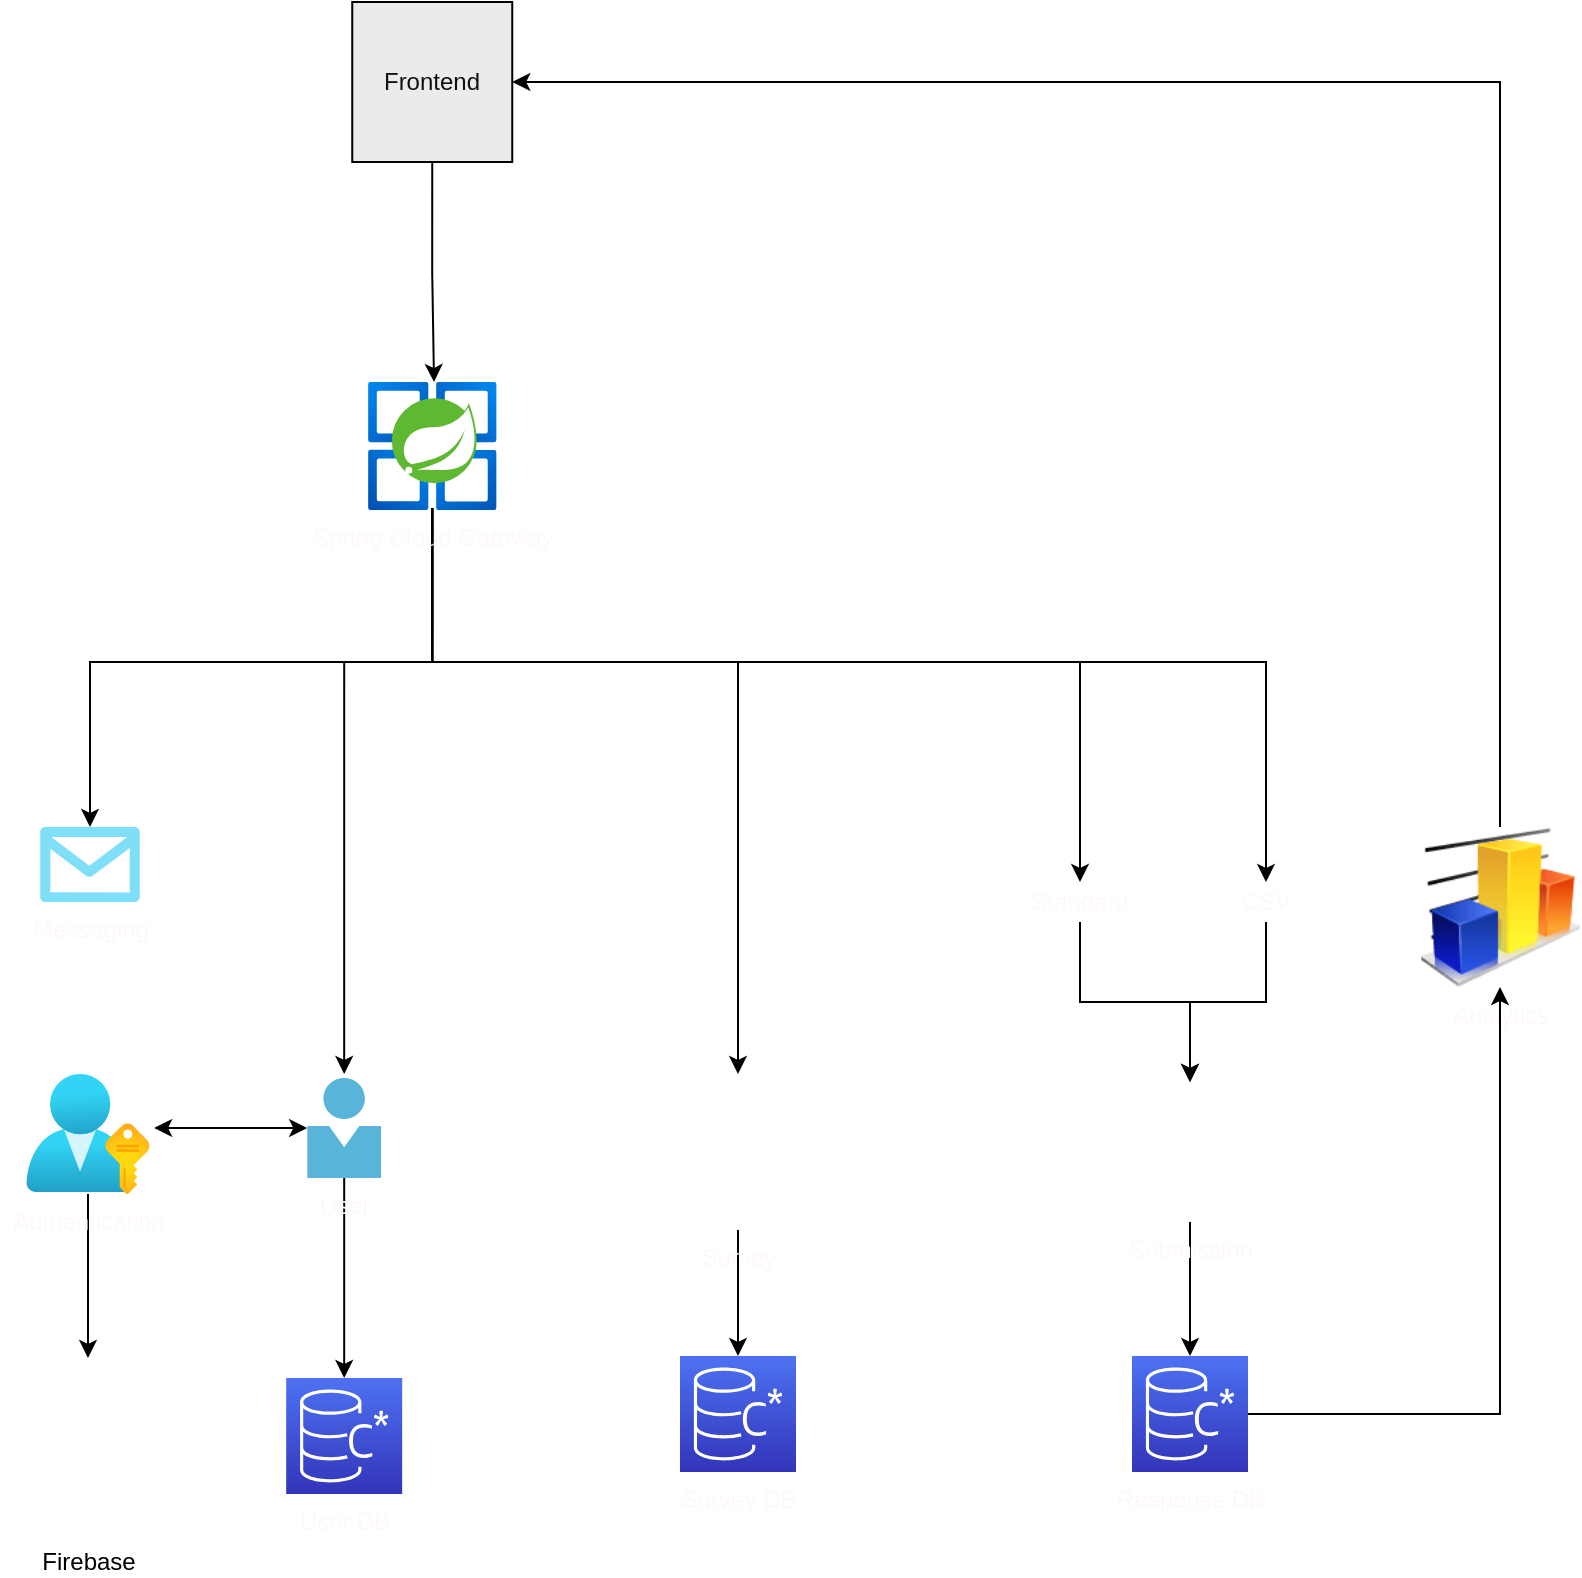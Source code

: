 <mxfile version="14.6.13" type="github"><diagram id="m6wSrw7nESVVqsvJc_a2" name="Page-1"><mxGraphModel dx="1688" dy="901" grid="1" gridSize="10" guides="1" tooltips="1" connect="1" arrows="1" fold="1" page="1" pageScale="1" pageWidth="850" pageHeight="1100" math="0" shadow="0"><root><mxCell id="0"/><mxCell id="1" parent="0"/><mxCell id="dxBxNuiAtnLsyOeUxExs-49" style="edgeStyle=orthogonalEdgeStyle;rounded=0;orthogonalLoop=1;jettySize=auto;html=1;exitX=0.5;exitY=1;exitDx=0;exitDy=0;exitPerimeter=0;entryX=0.5;entryY=-0.04;entryDx=0;entryDy=0;entryPerimeter=0;fontColor=#FFF7FE;" edge="1" parent="1" target="dxBxNuiAtnLsyOeUxExs-17"><mxGeometry relative="1" as="geometry"><mxPoint x="226.125" y="293" as="sourcePoint"/><Array as="points"><mxPoint x="226" y="370"/><mxPoint x="182" y="370"/></Array></mxGeometry></mxCell><mxCell id="dxBxNuiAtnLsyOeUxExs-60" style="edgeStyle=orthogonalEdgeStyle;rounded=0;orthogonalLoop=1;jettySize=auto;html=1;exitX=0.5;exitY=1;exitDx=0;exitDy=0;exitPerimeter=0;entryX=0.5;entryY=0;entryDx=0;entryDy=0;fontColor=#FFF7FE;" edge="1" parent="1" target="dxBxNuiAtnLsyOeUxExs-58"><mxGeometry relative="1" as="geometry"><mxPoint x="226.125" y="293" as="sourcePoint"/><Array as="points"><mxPoint x="226" y="370"/><mxPoint x="550" y="370"/></Array></mxGeometry></mxCell><mxCell id="dxBxNuiAtnLsyOeUxExs-61" style="edgeStyle=orthogonalEdgeStyle;rounded=0;orthogonalLoop=1;jettySize=auto;html=1;exitX=0.5;exitY=1;exitDx=0;exitDy=0;exitPerimeter=0;entryX=0.5;entryY=0;entryDx=0;entryDy=0;fontColor=#FFF7FE;" edge="1" parent="1" target="dxBxNuiAtnLsyOeUxExs-59"><mxGeometry relative="1" as="geometry"><mxPoint x="226.125" y="293" as="sourcePoint"/><Array as="points"><mxPoint x="226" y="370"/><mxPoint x="643" y="370"/></Array></mxGeometry></mxCell><mxCell id="dxBxNuiAtnLsyOeUxExs-68" style="edgeStyle=orthogonalEdgeStyle;rounded=0;orthogonalLoop=1;jettySize=auto;html=1;exitX=0.5;exitY=1;exitDx=0;exitDy=0;exitPerimeter=0;entryX=0.5;entryY=0;entryDx=0;entryDy=0;entryPerimeter=0;fontColor=#FFF7FE;startArrow=none;startFill=0;" edge="1" parent="1" target="dxBxNuiAtnLsyOeUxExs-23"><mxGeometry relative="1" as="geometry"><mxPoint x="226.125" y="293" as="sourcePoint"/><Array as="points"><mxPoint x="226" y="370"/><mxPoint x="55" y="370"/></Array></mxGeometry></mxCell><mxCell id="dxBxNuiAtnLsyOeUxExs-69" style="edgeStyle=orthogonalEdgeStyle;rounded=0;orthogonalLoop=1;jettySize=auto;html=1;entryX=0.5;entryY=0;entryDx=0;entryDy=0;fontColor=#FFF7FE;startArrow=none;startFill=0;endArrow=classic;endFill=1;" edge="1" parent="1" target="dxBxNuiAtnLsyOeUxExs-24"><mxGeometry relative="1" as="geometry"><mxPoint x="226.2" y="293" as="sourcePoint"/><Array as="points"><mxPoint x="226" y="370"/><mxPoint x="379" y="370"/></Array></mxGeometry></mxCell><mxCell id="dxBxNuiAtnLsyOeUxExs-8" value="Firebase" style="shape=image;html=1;verticalAlign=top;verticalLabelPosition=bottom;labelBackgroundColor=none;imageAspect=0;aspect=fixed;image=https://cdn4.iconfinder.com/data/icons/google-i-o-2016/512/google_firebase-2-128.png;fillColor=#EBEBEB;" vertex="1" parent="1"><mxGeometry x="10" y="718" width="88" height="88" as="geometry"/></mxCell><mxCell id="dxBxNuiAtnLsyOeUxExs-9" value="User DB" style="points=[[0,0,0],[0.25,0,0],[0.5,0,0],[0.75,0,0],[1,0,0],[0,1,0],[0.25,1,0],[0.5,1,0],[0.75,1,0],[1,1,0],[0,0.25,0],[0,0.5,0],[0,0.75,0],[1,0.25,0],[1,0.5,0],[1,0.75,0]];outlineConnect=0;gradientColor=#4D72F3;gradientDirection=north;fillColor=#3334B9;strokeColor=#ffffff;dashed=0;verticalLabelPosition=bottom;verticalAlign=top;align=center;html=1;fontSize=12;fontStyle=0;aspect=fixed;shape=mxgraph.aws4.resourceIcon;resIcon=mxgraph.aws4.keyspaces;labelBackgroundColor=none;fontColor=#FFF7FE;" vertex="1" parent="1"><mxGeometry x="153.09" y="728" width="58" height="58" as="geometry"/></mxCell><mxCell id="dxBxNuiAtnLsyOeUxExs-18" style="edgeStyle=orthogonalEdgeStyle;rounded=0;orthogonalLoop=1;jettySize=auto;html=1;entryX=0.5;entryY=0;entryDx=0;entryDy=0;fontColor=#FFF7FE;" edge="1" parent="1" source="dxBxNuiAtnLsyOeUxExs-15" target="dxBxNuiAtnLsyOeUxExs-8"><mxGeometry relative="1" as="geometry"/></mxCell><mxCell id="dxBxNuiAtnLsyOeUxExs-15" value="Authentication" style="aspect=fixed;html=1;points=[];align=center;image;fontSize=12;image=img/lib/azure2/azure_stack/User_Subscriptions.svg;labelBackgroundColor=none;fontColor=#FFF7FE;fillColor=#EBEBEB;" vertex="1" parent="1"><mxGeometry x="23.09" y="576" width="61.82" height="60" as="geometry"/></mxCell><mxCell id="dxBxNuiAtnLsyOeUxExs-21" style="edgeStyle=orthogonalEdgeStyle;rounded=0;orthogonalLoop=1;jettySize=auto;html=1;entryX=0.5;entryY=0;entryDx=0;entryDy=0;entryPerimeter=0;fontColor=#FFF7FE;" edge="1" parent="1" source="dxBxNuiAtnLsyOeUxExs-17" target="dxBxNuiAtnLsyOeUxExs-9"><mxGeometry relative="1" as="geometry"/></mxCell><mxCell id="dxBxNuiAtnLsyOeUxExs-66" style="edgeStyle=orthogonalEdgeStyle;rounded=0;orthogonalLoop=1;jettySize=auto;html=1;entryX=1.035;entryY=0.45;entryDx=0;entryDy=0;entryPerimeter=0;fontColor=#FFF7FE;startArrow=classic;startFill=1;" edge="1" parent="1" source="dxBxNuiAtnLsyOeUxExs-17" target="dxBxNuiAtnLsyOeUxExs-15"><mxGeometry relative="1" as="geometry"/></mxCell><mxCell id="dxBxNuiAtnLsyOeUxExs-17" value="User" style="aspect=fixed;html=1;points=[];align=center;image;fontSize=12;image=img/lib/mscae/Person.svg;labelBackgroundColor=none;fontColor=#FFF7FE;fillColor=#EBEBEB;" vertex="1" parent="1"><mxGeometry x="163.59" y="578" width="37" height="50" as="geometry"/></mxCell><mxCell id="dxBxNuiAtnLsyOeUxExs-23" value="Messaging" style="verticalLabelPosition=bottom;html=1;verticalAlign=top;align=center;strokeColor=none;fillColor=#00BEF2;shape=mxgraph.azure.message;pointerEvents=1;labelBackgroundColor=none;fontColor=#FFF7FE;" vertex="1" parent="1"><mxGeometry x="30" y="452.5" width="50" height="37.5" as="geometry"/></mxCell><mxCell id="dxBxNuiAtnLsyOeUxExs-26" style="edgeStyle=orthogonalEdgeStyle;rounded=0;orthogonalLoop=1;jettySize=auto;html=1;exitX=0.5;exitY=1;exitDx=0;exitDy=0;entryX=0.5;entryY=0;entryDx=0;entryDy=0;entryPerimeter=0;fontColor=#FFF7FE;" edge="1" parent="1" source="dxBxNuiAtnLsyOeUxExs-24" target="dxBxNuiAtnLsyOeUxExs-25"><mxGeometry relative="1" as="geometry"/></mxCell><mxCell id="dxBxNuiAtnLsyOeUxExs-24" value="Survey" style="shape=image;html=1;verticalAlign=top;verticalLabelPosition=bottom;labelBackgroundColor=none;imageAspect=0;aspect=fixed;image=https://cdn4.iconfinder.com/data/icons/online-shop-7/128/clipboard-survey-copy-128.png;fontColor=#FFF7FE;fillColor=#EBEBEB;" vertex="1" parent="1"><mxGeometry x="340" y="576" width="78" height="78" as="geometry"/></mxCell><mxCell id="dxBxNuiAtnLsyOeUxExs-25" value="Survey DB&lt;br&gt;" style="points=[[0,0,0],[0.25,0,0],[0.5,0,0],[0.75,0,0],[1,0,0],[0,1,0],[0.25,1,0],[0.5,1,0],[0.75,1,0],[1,1,0],[0,0.25,0],[0,0.5,0],[0,0.75,0],[1,0.25,0],[1,0.5,0],[1,0.75,0]];outlineConnect=0;gradientColor=#4D72F3;gradientDirection=north;fillColor=#3334B9;strokeColor=#ffffff;dashed=0;verticalLabelPosition=bottom;verticalAlign=top;align=center;html=1;fontSize=12;fontStyle=0;aspect=fixed;shape=mxgraph.aws4.resourceIcon;resIcon=mxgraph.aws4.keyspaces;labelBackgroundColor=none;fontColor=#FFF7FE;" vertex="1" parent="1"><mxGeometry x="350" y="717" width="58" height="58" as="geometry"/></mxCell><mxCell id="dxBxNuiAtnLsyOeUxExs-76" style="edgeStyle=orthogonalEdgeStyle;rounded=0;orthogonalLoop=1;jettySize=auto;html=1;exitX=0.5;exitY=1;exitDx=0;exitDy=0;entryX=0.513;entryY=0;entryDx=0;entryDy=0;entryPerimeter=0;fontColor=#FFF7FE;startArrow=none;startFill=0;endArrow=classic;endFill=1;" edge="1" parent="1" source="dxBxNuiAtnLsyOeUxExs-33" target="dxBxNuiAtnLsyOeUxExs-75"><mxGeometry relative="1" as="geometry"/></mxCell><mxCell id="dxBxNuiAtnLsyOeUxExs-33" value="&lt;font color=&quot;#121212&quot;&gt;Frontend&lt;/font&gt;" style="whiteSpace=wrap;html=1;aspect=fixed;labelBackgroundColor=none;fontColor=#FFF7FE;fillColor=#EBEBEB;" vertex="1" parent="1"><mxGeometry x="186.13" y="40" width="80" height="80" as="geometry"/></mxCell><mxCell id="dxBxNuiAtnLsyOeUxExs-71" style="edgeStyle=orthogonalEdgeStyle;rounded=0;orthogonalLoop=1;jettySize=auto;html=1;exitX=0.5;exitY=0;exitDx=0;exitDy=0;entryX=1;entryY=0.5;entryDx=0;entryDy=0;fontColor=#FFF7FE;startArrow=none;startFill=0;endArrow=classic;endFill=1;" edge="1" parent="1" source="dxBxNuiAtnLsyOeUxExs-36" target="dxBxNuiAtnLsyOeUxExs-33"><mxGeometry relative="1" as="geometry"/></mxCell><mxCell id="dxBxNuiAtnLsyOeUxExs-36" value="Analytics" style="image;html=1;image=img/lib/clip_art/finance/Graph_128x128.png;labelBackgroundColor=none;fontColor=#FFF7FE;fillColor=#EBEBEB;" vertex="1" parent="1"><mxGeometry x="720" y="452.5" width="80" height="80" as="geometry"/></mxCell><mxCell id="dxBxNuiAtnLsyOeUxExs-46" style="edgeStyle=orthogonalEdgeStyle;rounded=0;orthogonalLoop=1;jettySize=auto;html=1;entryX=0.5;entryY=1;entryDx=0;entryDy=0;fontColor=#FFF7FE;" edge="1" parent="1" source="dxBxNuiAtnLsyOeUxExs-37" target="dxBxNuiAtnLsyOeUxExs-36"><mxGeometry relative="1" as="geometry"/></mxCell><mxCell id="dxBxNuiAtnLsyOeUxExs-37" value="Response DB" style="points=[[0,0,0],[0.25,0,0],[0.5,0,0],[0.75,0,0],[1,0,0],[0,1,0],[0.25,1,0],[0.5,1,0],[0.75,1,0],[1,1,0],[0,0.25,0],[0,0.5,0],[0,0.75,0],[1,0.25,0],[1,0.5,0],[1,0.75,0]];outlineConnect=0;gradientColor=#4D72F3;gradientDirection=north;fillColor=#3334B9;strokeColor=#ffffff;dashed=0;verticalLabelPosition=bottom;verticalAlign=top;align=center;html=1;fontSize=12;fontStyle=0;aspect=fixed;shape=mxgraph.aws4.resourceIcon;resIcon=mxgraph.aws4.keyspaces;labelBackgroundColor=none;fontColor=#FFF7FE;" vertex="1" parent="1"><mxGeometry x="576" y="717" width="58" height="58" as="geometry"/></mxCell><mxCell id="dxBxNuiAtnLsyOeUxExs-44" style="edgeStyle=orthogonalEdgeStyle;rounded=0;orthogonalLoop=1;jettySize=auto;html=1;entryX=0.5;entryY=0;entryDx=0;entryDy=0;entryPerimeter=0;fontColor=#FFF7FE;" edge="1" parent="1" source="dxBxNuiAtnLsyOeUxExs-43" target="dxBxNuiAtnLsyOeUxExs-37"><mxGeometry relative="1" as="geometry"/></mxCell><mxCell id="dxBxNuiAtnLsyOeUxExs-43" value="Submission&lt;br&gt;" style="shape=image;html=1;verticalAlign=top;verticalLabelPosition=bottom;labelBackgroundColor=none;imageAspect=0;aspect=fixed;image=https://cdn4.iconfinder.com/data/icons/simplicio/128x128/file_add.png;fontColor=#FFF7FE;fillColor=#EBEBEB;" vertex="1" parent="1"><mxGeometry x="570" y="580" width="70" height="70" as="geometry"/></mxCell><mxCell id="dxBxNuiAtnLsyOeUxExs-62" style="edgeStyle=orthogonalEdgeStyle;rounded=0;orthogonalLoop=1;jettySize=auto;html=1;exitX=0.5;exitY=1;exitDx=0;exitDy=0;fontColor=#FFF7FE;entryX=0.5;entryY=0;entryDx=0;entryDy=0;" edge="1" parent="1" source="dxBxNuiAtnLsyOeUxExs-58" target="dxBxNuiAtnLsyOeUxExs-43"><mxGeometry relative="1" as="geometry"/></mxCell><mxCell id="dxBxNuiAtnLsyOeUxExs-58" value="Standard" style="text;html=1;strokeColor=none;fillColor=none;align=center;verticalAlign=middle;whiteSpace=wrap;rounded=0;labelBackgroundColor=none;fontColor=#FFF7FE;" vertex="1" parent="1"><mxGeometry x="530" y="480" width="40" height="20" as="geometry"/></mxCell><mxCell id="dxBxNuiAtnLsyOeUxExs-63" style="edgeStyle=orthogonalEdgeStyle;rounded=0;orthogonalLoop=1;jettySize=auto;html=1;exitX=0.5;exitY=1;exitDx=0;exitDy=0;entryX=0.5;entryY=0;entryDx=0;entryDy=0;fontColor=#FFF7FE;" edge="1" parent="1" source="dxBxNuiAtnLsyOeUxExs-59" target="dxBxNuiAtnLsyOeUxExs-43"><mxGeometry relative="1" as="geometry"/></mxCell><mxCell id="dxBxNuiAtnLsyOeUxExs-59" value="CSV" style="text;html=1;strokeColor=none;fillColor=none;align=center;verticalAlign=middle;whiteSpace=wrap;rounded=0;labelBackgroundColor=none;fontColor=#FFF7FE;" vertex="1" parent="1"><mxGeometry x="623" y="480" width="40" height="20" as="geometry"/></mxCell><mxCell id="dxBxNuiAtnLsyOeUxExs-75" value="Spring Cloud Gateway" style="aspect=fixed;html=1;points=[];align=center;image;fontSize=12;image=img/lib/azure2/compute/Azure_Spring_Cloud.svg;labelBackgroundColor=none;fontColor=#FFF7FE;fillColor=#EBEBEB;" vertex="1" parent="1"><mxGeometry x="192.13" y="230" width="68" height="64" as="geometry"/></mxCell></root></mxGraphModel></diagram></mxfile>